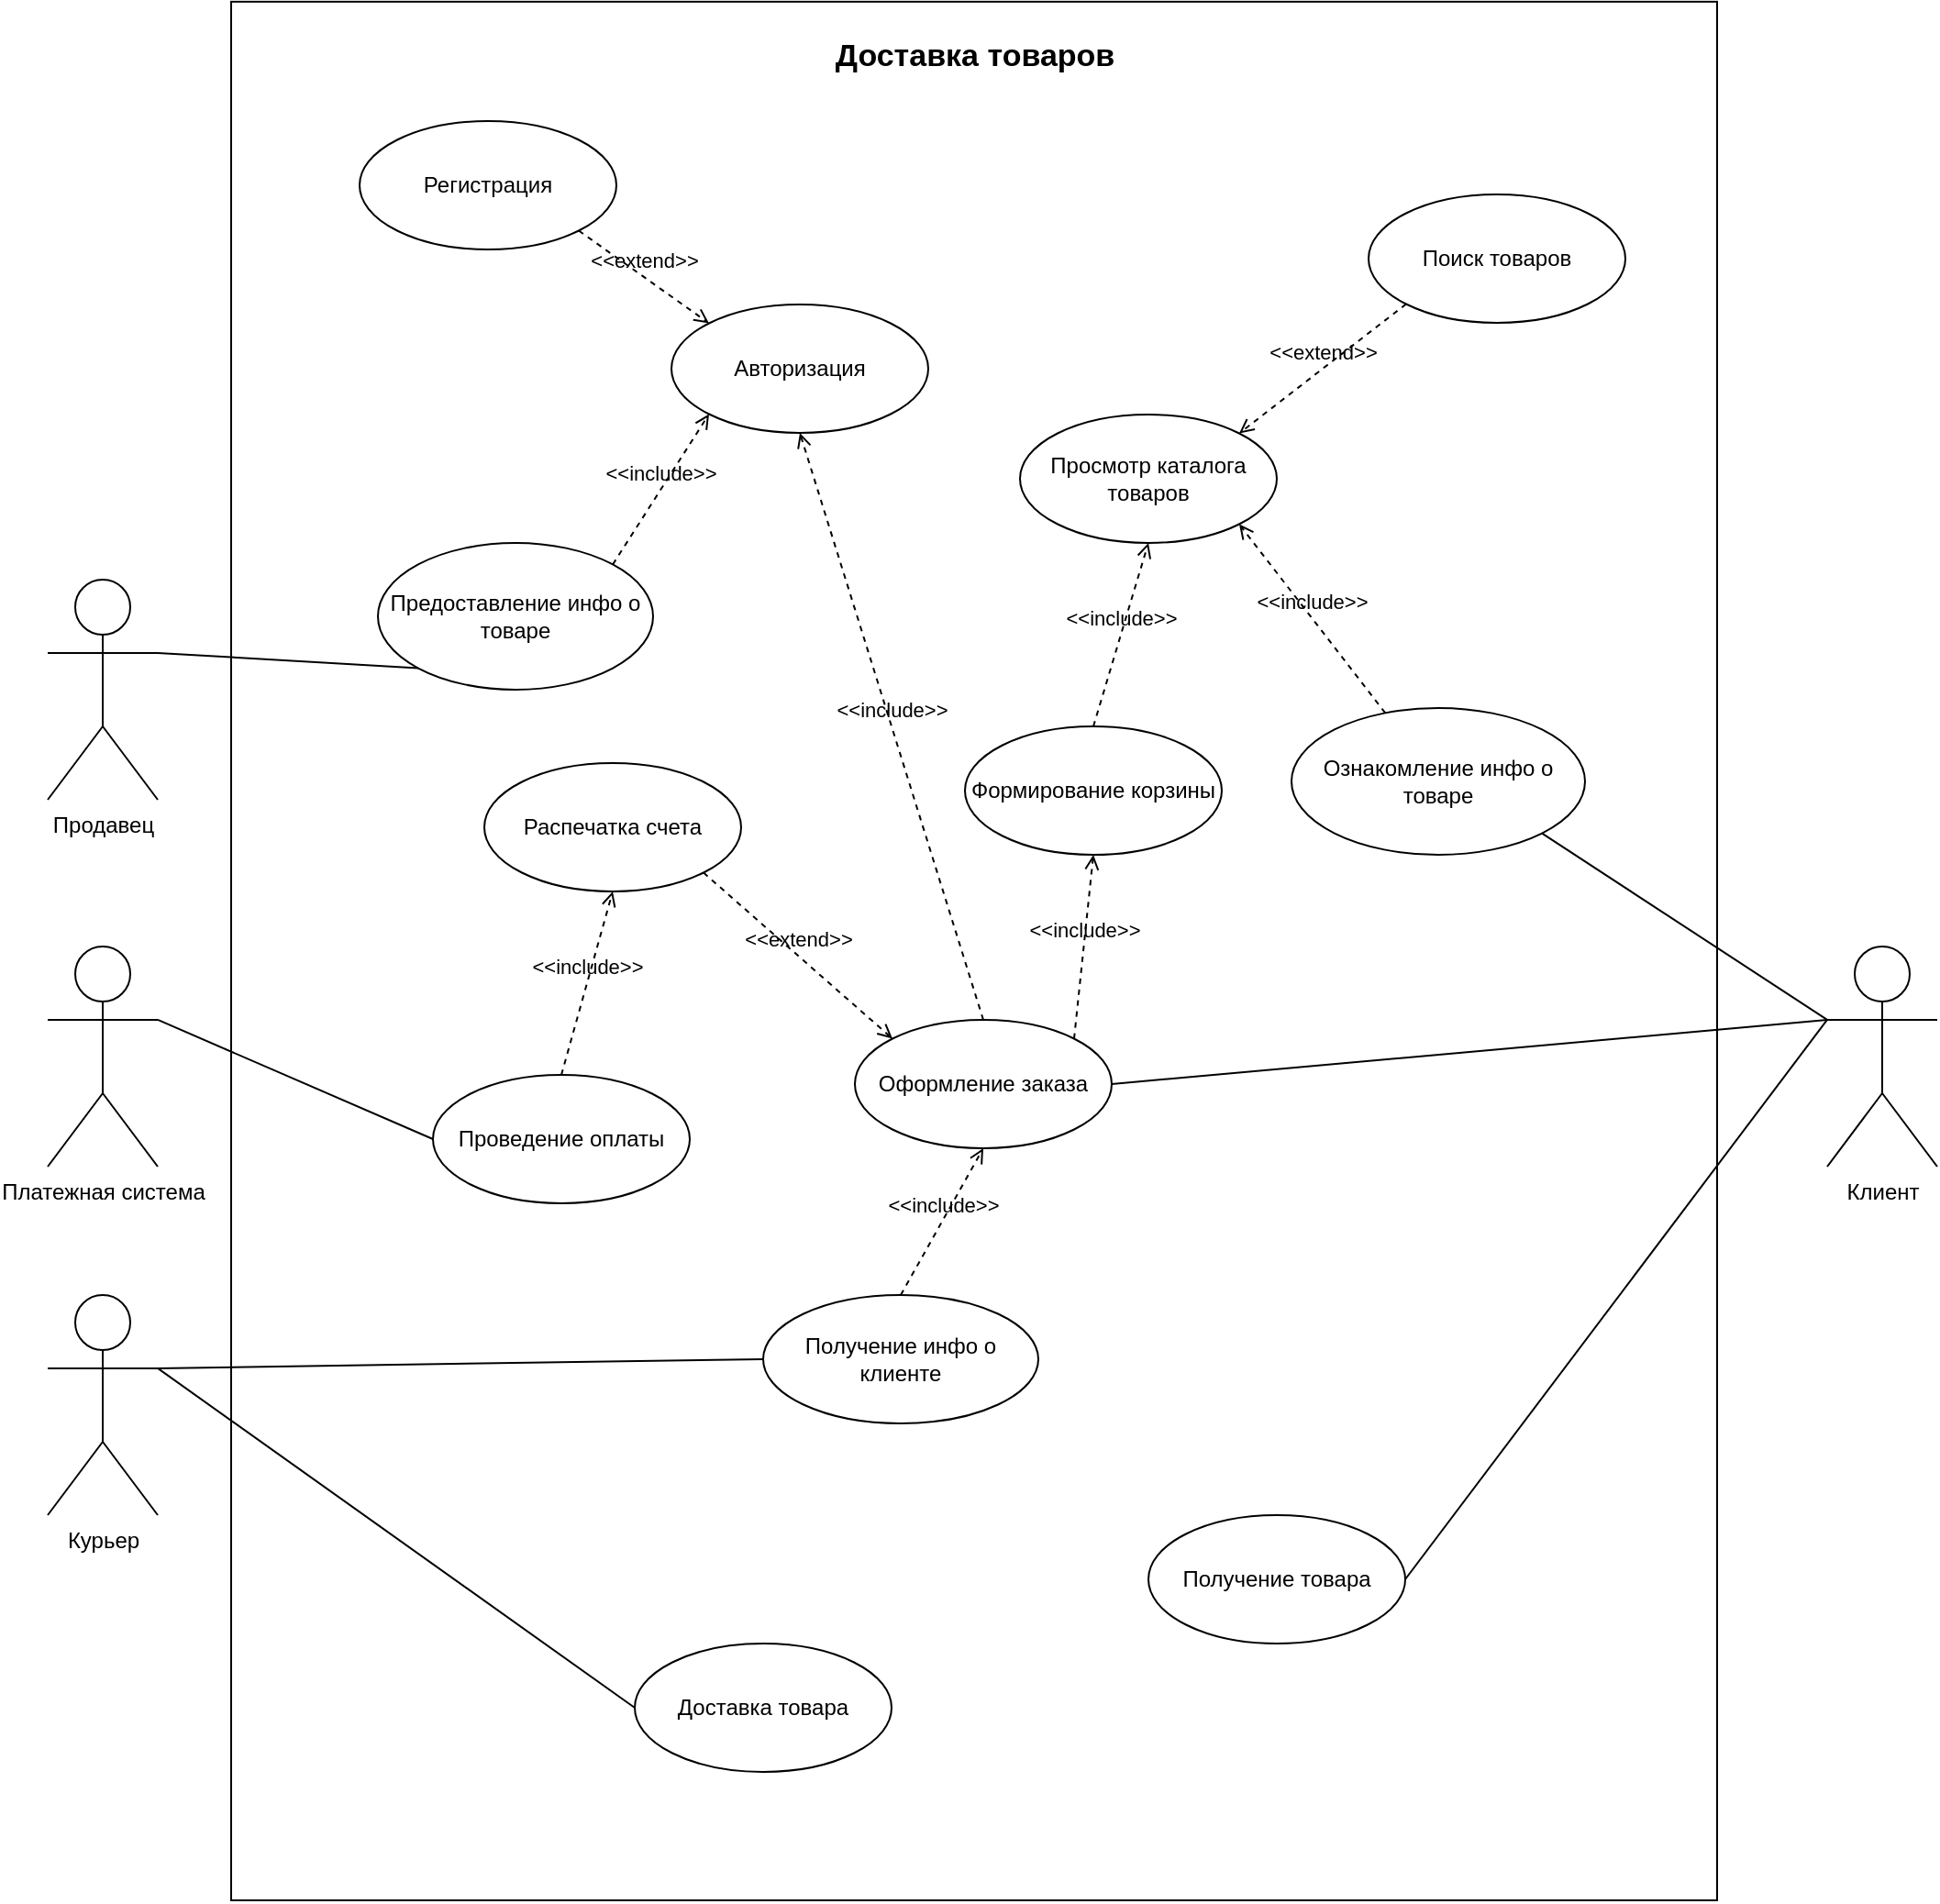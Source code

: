 <mxfile version="24.0.4" type="device">
  <diagram name="Страница — 1" id="hEB0Bm6Xl2lmmI9Gh6Uw">
    <mxGraphModel dx="2927" dy="2427" grid="1" gridSize="10" guides="1" tooltips="1" connect="1" arrows="1" fold="1" page="1" pageScale="1" pageWidth="827" pageHeight="1169" math="0" shadow="0">
      <root>
        <mxCell id="0" />
        <mxCell id="1" parent="0" />
        <mxCell id="nSKdCkUzyRMTzLm8qKCn-32" value="" style="rounded=0;whiteSpace=wrap;html=1;" parent="1" vertex="1">
          <mxGeometry x="30" y="-55.07" width="810" height="1035.07" as="geometry" />
        </mxCell>
        <mxCell id="nSKdCkUzyRMTzLm8qKCn-1" value="Клиент" style="shape=umlActor;verticalLabelPosition=bottom;verticalAlign=top;html=1;outlineConnect=0;" parent="1" vertex="1">
          <mxGeometry x="900" y="460" width="60" height="120" as="geometry" />
        </mxCell>
        <mxCell id="nSKdCkUzyRMTzLm8qKCn-2" value="Ознакомление инфо о товаре" style="ellipse;whiteSpace=wrap;html=1;" parent="1" vertex="1">
          <mxGeometry x="608" y="330" width="160" height="80" as="geometry" />
        </mxCell>
        <mxCell id="nSKdCkUzyRMTzLm8qKCn-3" value="Получение товара" style="ellipse;whiteSpace=wrap;html=1;" parent="1" vertex="1">
          <mxGeometry x="530" y="770" width="140" height="70" as="geometry" />
        </mxCell>
        <mxCell id="nSKdCkUzyRMTzLm8qKCn-19" style="rounded=0;orthogonalLoop=1;jettySize=auto;html=1;exitX=1;exitY=0.5;exitDx=0;exitDy=0;endArrow=none;endFill=0;entryX=0;entryY=0.333;entryDx=0;entryDy=0;entryPerimeter=0;" parent="1" source="nSKdCkUzyRMTzLm8qKCn-4" edge="1" target="nSKdCkUzyRMTzLm8qKCn-1">
          <mxGeometry relative="1" as="geometry">
            <mxPoint x="910" y="560" as="targetPoint" />
          </mxGeometry>
        </mxCell>
        <mxCell id="nSKdCkUzyRMTzLm8qKCn-4" value="Оформление заказа" style="ellipse;whiteSpace=wrap;html=1;" parent="1" vertex="1">
          <mxGeometry x="370" y="500" width="140" height="70" as="geometry" />
        </mxCell>
        <mxCell id="nSKdCkUzyRMTzLm8qKCn-6" value="Продавец" style="shape=umlActor;verticalLabelPosition=bottom;verticalAlign=top;html=1;outlineConnect=0;" parent="1" vertex="1">
          <mxGeometry x="-70" y="260" width="60" height="120" as="geometry" />
        </mxCell>
        <mxCell id="nSKdCkUzyRMTzLm8qKCn-7" value="Платежная система" style="shape=umlActor;verticalLabelPosition=bottom;verticalAlign=top;html=1;outlineConnect=0;" parent="1" vertex="1">
          <mxGeometry x="-70" y="460" width="60" height="120" as="geometry" />
        </mxCell>
        <mxCell id="nSKdCkUzyRMTzLm8qKCn-8" value="Предоставление инфо о товаре" style="ellipse;whiteSpace=wrap;html=1;" parent="1" vertex="1">
          <mxGeometry x="110" y="240" width="150" height="80" as="geometry" />
        </mxCell>
        <mxCell id="nSKdCkUzyRMTzLm8qKCn-9" value="Доставка товара" style="ellipse;whiteSpace=wrap;html=1;" parent="1" vertex="1">
          <mxGeometry x="250" y="840" width="140" height="70" as="geometry" />
        </mxCell>
        <mxCell id="nSKdCkUzyRMTzLm8qKCn-10" value="Проведение оплаты" style="ellipse;whiteSpace=wrap;html=1;" parent="1" vertex="1">
          <mxGeometry x="140" y="530" width="140" height="70" as="geometry" />
        </mxCell>
        <mxCell id="nSKdCkUzyRMTzLm8qKCn-11" value="Получение инфо о клиенте" style="ellipse;whiteSpace=wrap;html=1;" parent="1" vertex="1">
          <mxGeometry x="320" y="650" width="150" height="70" as="geometry" />
        </mxCell>
        <mxCell id="nSKdCkUzyRMTzLm8qKCn-24" style="rounded=0;orthogonalLoop=1;jettySize=auto;html=1;exitX=1;exitY=0.333;exitDx=0;exitDy=0;exitPerimeter=0;entryX=0;entryY=0.5;entryDx=0;entryDy=0;endArrow=none;endFill=0;" parent="1" source="nSKdCkUzyRMTzLm8qKCn-12" target="nSKdCkUzyRMTzLm8qKCn-9" edge="1">
          <mxGeometry relative="1" as="geometry" />
        </mxCell>
        <mxCell id="nSKdCkUzyRMTzLm8qKCn-12" value="Курьер" style="shape=umlActor;verticalLabelPosition=bottom;verticalAlign=top;html=1;outlineConnect=0;" parent="1" vertex="1">
          <mxGeometry x="-70" y="650" width="60" height="120" as="geometry" />
        </mxCell>
        <mxCell id="nSKdCkUzyRMTzLm8qKCn-17" style="rounded=0;orthogonalLoop=1;jettySize=auto;html=1;exitX=1;exitY=0.5;exitDx=0;exitDy=0;entryX=0;entryY=0.333;entryDx=0;entryDy=0;entryPerimeter=0;endArrow=none;endFill=0;" parent="1" source="nSKdCkUzyRMTzLm8qKCn-3" target="nSKdCkUzyRMTzLm8qKCn-1" edge="1">
          <mxGeometry relative="1" as="geometry" />
        </mxCell>
        <mxCell id="nSKdCkUzyRMTzLm8qKCn-23" style="rounded=0;orthogonalLoop=1;jettySize=auto;html=1;exitX=1;exitY=1;exitDx=0;exitDy=0;entryX=0;entryY=0.333;entryDx=0;entryDy=0;entryPerimeter=0;endArrow=none;endFill=0;" parent="1" source="nSKdCkUzyRMTzLm8qKCn-2" target="nSKdCkUzyRMTzLm8qKCn-1" edge="1">
          <mxGeometry relative="1" as="geometry" />
        </mxCell>
        <mxCell id="nSKdCkUzyRMTzLm8qKCn-26" style="rounded=0;orthogonalLoop=1;jettySize=auto;html=1;exitX=0;exitY=0.5;exitDx=0;exitDy=0;entryX=1;entryY=0.333;entryDx=0;entryDy=0;entryPerimeter=0;endArrow=none;endFill=0;" parent="1" source="nSKdCkUzyRMTzLm8qKCn-11" target="nSKdCkUzyRMTzLm8qKCn-12" edge="1">
          <mxGeometry relative="1" as="geometry" />
        </mxCell>
        <mxCell id="nSKdCkUzyRMTzLm8qKCn-28" style="rounded=0;orthogonalLoop=1;jettySize=auto;html=1;exitX=0;exitY=1;exitDx=0;exitDy=0;entryX=1;entryY=0.333;entryDx=0;entryDy=0;entryPerimeter=0;endArrow=none;endFill=0;" parent="1" source="nSKdCkUzyRMTzLm8qKCn-8" target="nSKdCkUzyRMTzLm8qKCn-6" edge="1">
          <mxGeometry relative="1" as="geometry" />
        </mxCell>
        <mxCell id="nSKdCkUzyRMTzLm8qKCn-29" style="rounded=0;orthogonalLoop=1;jettySize=auto;html=1;exitX=0;exitY=0.5;exitDx=0;exitDy=0;entryX=1;entryY=0.333;entryDx=0;entryDy=0;entryPerimeter=0;endArrow=none;endFill=0;" parent="1" source="nSKdCkUzyRMTzLm8qKCn-10" target="nSKdCkUzyRMTzLm8qKCn-7" edge="1">
          <mxGeometry relative="1" as="geometry" />
        </mxCell>
        <mxCell id="nSKdCkUzyRMTzLm8qKCn-33" value="&lt;font size=&quot;1&quot; style=&quot;&quot;&gt;&lt;b style=&quot;font-size: 17px;&quot;&gt;Доставка товаров&lt;/b&gt;&lt;/font&gt;" style="text;html=1;align=center;verticalAlign=middle;resizable=0;points=[];autosize=1;strokeColor=none;fillColor=none;" parent="1" vertex="1">
          <mxGeometry x="345" y="-40" width="180" height="30" as="geometry" />
        </mxCell>
        <mxCell id="7MHb7sq_zLadh4woatQi-1" value="Просмотр каталога товаров" style="ellipse;whiteSpace=wrap;html=1;" vertex="1" parent="1">
          <mxGeometry x="460" y="170" width="140" height="70" as="geometry" />
        </mxCell>
        <mxCell id="7MHb7sq_zLadh4woatQi-2" value="&amp;lt;&amp;lt;include&amp;gt;&amp;gt;" style="html=1;verticalAlign=bottom;labelBackgroundColor=none;endArrow=open;endFill=0;dashed=1;rounded=0;entryX=1;entryY=1;entryDx=0;entryDy=0;" edge="1" parent="1" source="nSKdCkUzyRMTzLm8qKCn-2" target="7MHb7sq_zLadh4woatQi-1">
          <mxGeometry width="160" relative="1" as="geometry">
            <mxPoint x="240" y="460" as="sourcePoint" />
            <mxPoint x="460" y="210" as="targetPoint" />
          </mxGeometry>
        </mxCell>
        <mxCell id="7MHb7sq_zLadh4woatQi-4" value="Поиск товаров" style="ellipse;whiteSpace=wrap;html=1;" vertex="1" parent="1">
          <mxGeometry x="650" y="50" width="140" height="70" as="geometry" />
        </mxCell>
        <mxCell id="7MHb7sq_zLadh4woatQi-6" value="&amp;lt;&amp;lt;extend&amp;gt;&amp;gt;" style="html=1;verticalAlign=bottom;labelBackgroundColor=none;endArrow=open;endFill=0;dashed=1;rounded=0;exitX=0;exitY=1;exitDx=0;exitDy=0;entryX=1;entryY=0;entryDx=0;entryDy=0;" edge="1" parent="1" source="7MHb7sq_zLadh4woatQi-4" target="7MHb7sq_zLadh4woatQi-1">
          <mxGeometry width="160" relative="1" as="geometry">
            <mxPoint x="240" y="320" as="sourcePoint" />
            <mxPoint x="400" y="320" as="targetPoint" />
          </mxGeometry>
        </mxCell>
        <mxCell id="7MHb7sq_zLadh4woatQi-7" value="Формирование корзины" style="ellipse;whiteSpace=wrap;html=1;" vertex="1" parent="1">
          <mxGeometry x="430" y="340" width="140" height="70" as="geometry" />
        </mxCell>
        <mxCell id="7MHb7sq_zLadh4woatQi-10" value="&amp;lt;&amp;lt;include&amp;gt;&amp;gt;" style="html=1;verticalAlign=bottom;labelBackgroundColor=none;endArrow=open;endFill=0;dashed=1;rounded=0;exitX=1;exitY=0;exitDx=0;exitDy=0;entryX=0.5;entryY=1;entryDx=0;entryDy=0;" edge="1" parent="1" source="nSKdCkUzyRMTzLm8qKCn-4" target="7MHb7sq_zLadh4woatQi-7">
          <mxGeometry width="160" relative="1" as="geometry">
            <mxPoint x="60" y="450" as="sourcePoint" />
            <mxPoint x="220" y="450" as="targetPoint" />
          </mxGeometry>
        </mxCell>
        <mxCell id="7MHb7sq_zLadh4woatQi-11" value="&amp;lt;&amp;lt;include&amp;gt;&amp;gt;" style="html=1;verticalAlign=bottom;labelBackgroundColor=none;endArrow=open;endFill=0;dashed=1;rounded=0;exitX=0.5;exitY=0;exitDx=0;exitDy=0;entryX=0.5;entryY=1;entryDx=0;entryDy=0;" edge="1" parent="1" source="7MHb7sq_zLadh4woatQi-7" target="7MHb7sq_zLadh4woatQi-1">
          <mxGeometry width="160" relative="1" as="geometry">
            <mxPoint x="180" y="410" as="sourcePoint" />
            <mxPoint x="340" y="410" as="targetPoint" />
          </mxGeometry>
        </mxCell>
        <mxCell id="7MHb7sq_zLadh4woatQi-12" value="Авторизация" style="ellipse;whiteSpace=wrap;html=1;" vertex="1" parent="1">
          <mxGeometry x="270" y="110" width="140" height="70" as="geometry" />
        </mxCell>
        <mxCell id="7MHb7sq_zLadh4woatQi-16" value="&amp;lt;&amp;lt;include&amp;gt;&amp;gt;" style="html=1;verticalAlign=bottom;labelBackgroundColor=none;endArrow=open;endFill=0;dashed=1;rounded=0;exitX=0.5;exitY=0;exitDx=0;exitDy=0;entryX=0.5;entryY=1;entryDx=0;entryDy=0;" edge="1" parent="1" source="nSKdCkUzyRMTzLm8qKCn-4" target="7MHb7sq_zLadh4woatQi-12">
          <mxGeometry width="160" relative="1" as="geometry">
            <mxPoint x="340" y="390" as="sourcePoint" />
            <mxPoint x="500" y="390" as="targetPoint" />
          </mxGeometry>
        </mxCell>
        <mxCell id="7MHb7sq_zLadh4woatQi-17" value="&amp;lt;&amp;lt;include&amp;gt;&amp;gt;" style="html=1;verticalAlign=bottom;labelBackgroundColor=none;endArrow=open;endFill=0;dashed=1;rounded=0;entryX=0;entryY=1;entryDx=0;entryDy=0;exitX=1;exitY=0;exitDx=0;exitDy=0;" edge="1" parent="1" source="nSKdCkUzyRMTzLm8qKCn-8" target="7MHb7sq_zLadh4woatQi-12">
          <mxGeometry width="160" relative="1" as="geometry">
            <mxPoint x="230" y="250" as="sourcePoint" />
            <mxPoint x="500" y="390" as="targetPoint" />
          </mxGeometry>
        </mxCell>
        <mxCell id="7MHb7sq_zLadh4woatQi-18" value="Регистрация" style="ellipse;whiteSpace=wrap;html=1;" vertex="1" parent="1">
          <mxGeometry x="100" y="10" width="140" height="70" as="geometry" />
        </mxCell>
        <mxCell id="7MHb7sq_zLadh4woatQi-19" value="&amp;lt;&amp;lt;extend&amp;gt;&amp;gt;" style="html=1;verticalAlign=bottom;labelBackgroundColor=none;endArrow=open;endFill=0;dashed=1;rounded=0;entryX=0;entryY=0;entryDx=0;entryDy=0;exitX=1;exitY=1;exitDx=0;exitDy=0;" edge="1" parent="1" source="7MHb7sq_zLadh4woatQi-18" target="7MHb7sq_zLadh4woatQi-12">
          <mxGeometry width="160" relative="1" as="geometry">
            <mxPoint x="170" y="80" as="sourcePoint" />
            <mxPoint x="530" y="350" as="targetPoint" />
          </mxGeometry>
        </mxCell>
        <mxCell id="7MHb7sq_zLadh4woatQi-21" value="Распечатка счета" style="ellipse;whiteSpace=wrap;html=1;" vertex="1" parent="1">
          <mxGeometry x="168" y="360" width="140" height="70" as="geometry" />
        </mxCell>
        <mxCell id="7MHb7sq_zLadh4woatQi-22" value="&amp;lt;&amp;lt;extend&amp;gt;&amp;gt;" style="html=1;verticalAlign=bottom;labelBackgroundColor=none;endArrow=open;endFill=0;dashed=1;rounded=0;exitX=1;exitY=1;exitDx=0;exitDy=0;entryX=0;entryY=0;entryDx=0;entryDy=0;" edge="1" parent="1" source="7MHb7sq_zLadh4woatQi-21" target="nSKdCkUzyRMTzLm8qKCn-4">
          <mxGeometry width="160" relative="1" as="geometry">
            <mxPoint x="280" y="550" as="sourcePoint" />
            <mxPoint x="440" y="550" as="targetPoint" />
          </mxGeometry>
        </mxCell>
        <mxCell id="7MHb7sq_zLadh4woatQi-24" value="&amp;lt;&amp;lt;include&amp;gt;&amp;gt;" style="html=1;verticalAlign=bottom;labelBackgroundColor=none;endArrow=open;endFill=0;dashed=1;rounded=0;exitX=0.5;exitY=0;exitDx=0;exitDy=0;entryX=0.5;entryY=1;entryDx=0;entryDy=0;" edge="1" parent="1" source="nSKdCkUzyRMTzLm8qKCn-11" target="nSKdCkUzyRMTzLm8qKCn-4">
          <mxGeometry width="160" relative="1" as="geometry">
            <mxPoint x="280" y="550" as="sourcePoint" />
            <mxPoint x="440" y="550" as="targetPoint" />
          </mxGeometry>
        </mxCell>
        <mxCell id="7MHb7sq_zLadh4woatQi-26" value="&amp;lt;&amp;lt;include&amp;gt;&amp;gt;" style="html=1;verticalAlign=bottom;labelBackgroundColor=none;endArrow=open;endFill=0;dashed=1;rounded=0;entryX=0.5;entryY=1;entryDx=0;entryDy=0;exitX=0.5;exitY=0;exitDx=0;exitDy=0;" edge="1" parent="1" source="nSKdCkUzyRMTzLm8qKCn-10" target="7MHb7sq_zLadh4woatQi-21">
          <mxGeometry width="160" relative="1" as="geometry">
            <mxPoint x="210" y="500" as="sourcePoint" />
            <mxPoint x="370" y="500" as="targetPoint" />
          </mxGeometry>
        </mxCell>
      </root>
    </mxGraphModel>
  </diagram>
</mxfile>
